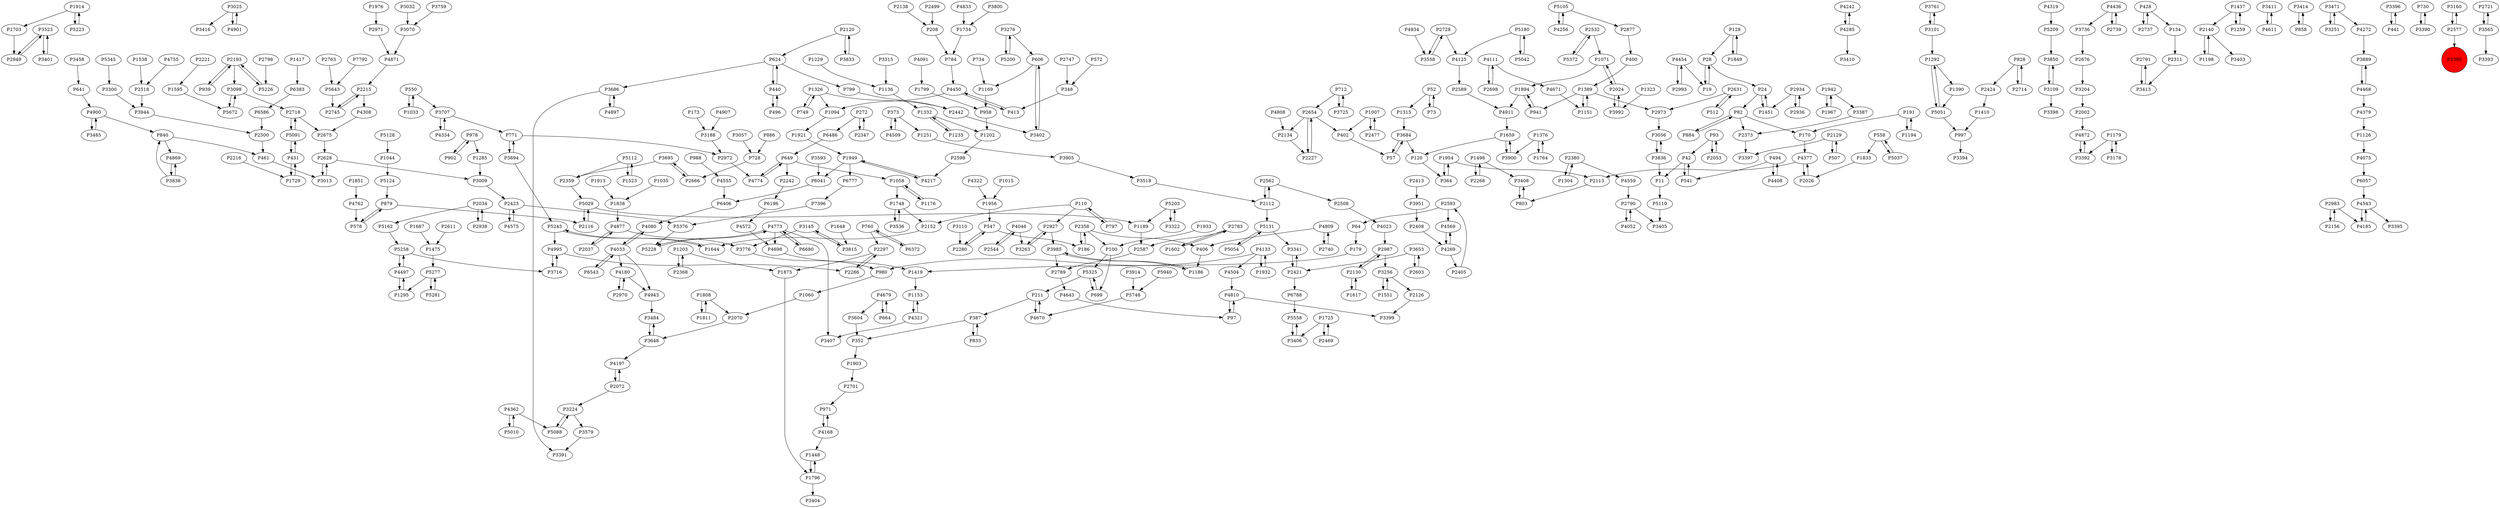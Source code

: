digraph {
	P3523 -> P2949
	P3025 -> P3416
	P6196 -> P4572
	P4133 -> P1932
	P1498 -> P3408
	P1921 -> P1949
	P4242 -> P4285
	P2971 -> P4871
	P4046 -> P2544
	P2728 -> P3558
	P3188 -> P2972
	P4877 -> P2037
	P3905 -> P3518
	P1315 -> P3684
	P5325 -> P699
	P2358 -> P100
	P1687 -> P1475
	P5558 -> P3406
	P3761 -> P3101
	P1007 -> P2477
	P6680 -> P4773
	P3850 -> P3109
	P1203 -> P2368
	P3992 -> P2024
	P1419 -> P1153
	P4436 -> P3736
	P3707 -> P771
	P4033 -> P6543
	P4575 -> P2423
	P939 -> P2193
	P387 -> P352
	P3341 -> P2421
	P4408 -> P494
	P82 -> P2373
	P1007 -> P402
	P3695 -> P2666
	P4111 -> P2698
	P5042 -> P5180
	P4168 -> P971
	P3224 -> P3579
	P3838 -> P840
	P4033 -> P4180
	P828 -> P2424
	P4197 -> P2072
	P2002 -> P4872
	P4133 -> P4504
	P2603 -> P3653
	P840 -> P461
	P2654 -> P2134
	P2587 -> P2789
	P6372 -> P760
	P2297 -> P1875
	P3648 -> P4197
	P4773 -> P4698
	P3579 -> P3391
	P3716 -> P4995
	P1954 -> P364
	P2130 -> P2987
	P2134 -> P2227
	P2072 -> P4197
	P52 -> P1315
	P4377 -> P2113
	P2130 -> P1617
	P364 -> P1954
	P5376 -> P5228
	P2676 -> P3204
	P2791 -> P3413
	P4046 -> P3263
	P5128 -> P1044
	P5010 -> P4362
	P4809 -> P2740
	P6777 -> P7396
	P799 -> P2442
	P1179 -> P3392
	P5643 -> P2745
	P558 -> P5037
	P3401 -> P3523
	P128 -> P28
	P134 -> P2311
	P2993 -> P4454
	P1389 -> P1151
	P2227 -> P2654
	P1475 -> P5277
	P550 -> P1033
	P1410 -> P997
	P2934 -> P2936
	P431 -> P1729
	P42 -> P541
	P4833 -> P1734
	P1251 -> P3905
	P1954 -> P2113
	P2221 -> P1595
	P2072 -> P3224
	P2358 -> P406
	P1235 -> P1332
	P1551 -> P3256
	P3776 -> P980
	P1914 -> P1703
	P712 -> P2654
	P2666 -> P3695
	P440 -> P496
	P2112 -> P5131
	P3276 -> P5200
	P4125 -> P2589
	P1437 -> P2140
	P2423 -> P5376
	P971 -> P4168
	P2949 -> P3523
	P5748 -> P4670
	P2423 -> P4575
	P97 -> P4810
	P1153 -> P4321
	P1734 -> P784
	P4217 -> P1949
	P728 -> P2666
	P4995 -> P3716
	P3951 -> P2408
	P3032 -> P3070
	P3411 -> P4611
	P1044 -> P5124
	P2532 -> P5372
	P128 -> P1849
	P5029 -> P2116
	P5112 -> P2359
	P5203 -> P3322
	P4256 -> P5105
	P5243 -> P1644
	P1295 -> P4497
	P547 -> P2280
	P5131 -> P5054
	P179 -> P1419
	P3414 -> P858
	P4773 -> P6680
	P2631 -> P2973
	P1198 -> P2140
	P4033 -> P4943
	P4052 -> P2790
	P5162 -> P5258
	P3458 -> P641
	P5258 -> P4497
	P1202 -> P2598
	P2373 -> P3397
	P5037 -> P558
	P461 -> P3013
	P1071 -> P1894
	P11 -> P5110
	P5180 -> P5042
	P2927 -> P3263
	P4269 -> P4569
	P2026 -> P4377
	P208 -> P784
	P2934 -> P1451
	P1729 -> P431
	P1956 -> P547
	P3056 -> P3836
	P4509 -> P373
	P1644 -> P5243
	P1058 -> P1748
	P784 -> P4450
	P5226 -> P2193
	P496 -> P440
	P2268 -> P1498
	P352 -> P1903
	P2280 -> P547
	P4698 -> P1419
	P649 -> P2242
	P1259 -> P1437
	P4943 -> P3484
	P3013 -> P2628
	P272 -> P6486
	P1332 -> P1235
	P191 -> P1194
	P6586 -> P2500
	P2129 -> P3397
	P5051 -> P997
	P3836 -> P11
	P4321 -> P3407
	P3593 -> P6041
	P2631 -> P512
	P4285 -> P4242
	P606 -> P1169
	P3110 -> P2280
	P3684 -> P120
	P858 -> P3414
	P3889 -> P4468
	P4995 -> P2286
	P1949 -> P4217
	P4773 -> P3407
	P413 -> P4450
	P3251 -> P3471
	P5203 -> P1189
	P3101 -> P3761
	P884 -> P82
	P1659 -> P3900
	P1748 -> P2152
	P4497 -> P1295
	P82 -> P884
	P3396 -> P441
	P1808 -> P1811
	P186 -> P2358
	P541 -> P42
	P387 -> P833
	P1875 -> P1796
	P1933 -> P100
	P5372 -> P2532
	P3800 -> P1734
	P1849 -> P128
	P980 -> P1060
	P4871 -> P2215
	P4454 -> P2993
	P1932 -> P4133
	P1659 -> P120
	P734 -> P1169
	P649 -> P1058
	P3686 -> P4897
	P1376 -> P1764
	P2737 -> P428
	P1498 -> P2268
	P2380 -> P1304
	P3838 -> P4869
	P4319 -> P5209
	P997 -> P3394
	P3836 -> P3056
	P2593 -> P64
	P4934 -> P3558
	P2739 -> P4436
	P4504 -> P4810
	P902 -> P978
	P4377 -> P2026
	P2156 -> P2983
	P2408 -> P4269
	P760 -> P2297
	P649 -> P4774
	P3256 -> P2126
	P4080 -> P4033
	P1332 -> P1202
	P1903 -> P2701
	P1326 -> P2442
	P771 -> P2972
	P1292 -> P1390
	P4810 -> P97
	P2424 -> P1410
	P4362 -> P5010
	P1914 -> P5223
	P5228 -> P4773
	P2120 -> P3833
	P406 -> P1186
	P4362 -> P5088
	P5243 -> P4995
	P2140 -> P1198
	P2116 -> P5029
	P1796 -> P3404
	P3224 -> P5088
	P5281 -> P5277
	P840 -> P4869
	P4185 -> P4543
	P1617 -> P2130
	P6788 -> P5558
	P2469 -> P1725
	P4033 -> P4080
	P2413 -> P3951
	P3536 -> P1748
	P4755 -> P2518
	P2297 -> P2286
	P2783 -> P2587
	P1094 -> P1921
	P2193 -> P3098
	P2113 -> P803
	P1390 -> P5051
	P2936 -> P2934
	P5054 -> P5131
	P5105 -> P2877
	P730 -> P3390
	P2701 -> P971
	P1136 -> P1332
	P4810 -> P3399
	P5105 -> P4256
	P1304 -> P2380
	P797 -> P110
	P4285 -> P3410
	P57 -> P3684
	P2593 -> P4569
	P2611 -> P1475
	P5091 -> P2718
	P1448 -> P1796
	P5277 -> P5281
	P771 -> P3694
	P4679 -> P664
	P4133 -> P980
	P624 -> P440
	P1796 -> P1448
	P2747 -> P348
	P1725 -> P3406
	P958 -> P1202
	P4572 -> P4698
	P5325 -> P211
	P712 -> P3725
	P4809 -> P406
	P6486 -> P649
	P3109 -> P3850
	P4872 -> P3392
	P1523 -> P5112
	P2589 -> P4911
	P2562 -> P2508
	P4869 -> P3838
	P2215 -> P2745
	P4436 -> P2739
	P4643 -> P97
	P100 -> P699
	P2532 -> P1071
	P879 -> P578
	P512 -> P2631
	P2654 -> P2227
	P2359 -> P5029
	P578 -> P879
	P3604 -> P352
	P572 -> P348
	P3815 -> P3145
	P3098 -> P2718
	P3944 -> P2500
	P3387 -> P2373
	P5277 -> P1295
	P3833 -> P2120
	P5223 -> P1914
	P4543 -> P4185
	P4543 -> P3395
	P3736 -> P2676
	P1060 -> P2070
	P3408 -> P803
	P3471 -> P4272
	P3390 -> P730
	P1058 -> P1176
	P4559 -> P2790
	P2714 -> P828
	P2215 -> P4308
	P3145 -> P3776
	P3523 -> P3401
	P2654 -> P402
	P2790 -> P3405
	P3759 -> P3070
	P348 -> P413
	P1851 -> P4762
	P4180 -> P4943
	P4774 -> P649
	P3694 -> P5243
	P2421 -> P3341
	P93 -> P42
	P2034 -> P2938
	P4454 -> P19
	P5029 -> P1189
	P1799 -> P958
	P2718 -> P2675
	P5110 -> P3405
	P1437 -> P1259
	P3392 -> P4872
	P2216 -> P1729
	P2598 -> P4217
	P4334 -> P3707
	P1838 -> P4877
	P3256 -> P1551
	P2140 -> P3403
	P2987 -> P2130
	P3914 -> P5748
	P5112 -> P1523
	P400 -> P1389
	P5131 -> P3341
	P2983 -> P4185
	P3160 -> P2577
	P1015 -> P1956
	P1748 -> P3536
	P1949 -> P6041
	P6543 -> P4033
	P2500 -> P461
	P2421 -> P6788
	P3145 -> P3815
	P3204 -> P2002
	P3653 -> P2603
	P110 -> P2152
	P6383 -> P6586
	P100 -> P5325
	P4911 -> P1659
	P3101 -> P1292
	P1949 -> P6777
	P2973 -> P3056
	P191 -> P170
	P547 -> P186
	P3406 -> P5558
	P2927 -> P3985
	P1538 -> P2518
	P2628 -> P3013
	P3648 -> P3484
	P440 -> P624
	P2368 -> P1203
	P4762 -> P578
	P2938 -> P2034
	P2053 -> P93
	P1292 -> P5051
	P606 -> P3402
	P1326 -> P1094
	P2193 -> P939
	P4877 -> P3776
	P3725 -> P712
	P2120 -> P624
	P1595 -> P5672
	P1451 -> P24
	P373 -> P1251
	P5124 -> P879
	P2763 -> P5643
	P879 -> P2116
	P1126 -> P4075
	P1176 -> P1058
	P6406 -> P4080
	P402 -> P57
	P4468 -> P4379
	P2477 -> P1007
	P2380 -> P4559
	P1942 -> P1967
	P5209 -> P3850
	P4091 -> P1799
	P2544 -> P4046
	P3263 -> P2927
	P3485 -> P4900
	P1703 -> P2949
	P2034 -> P5162
	P2698 -> P4111
	P494 -> P4408
	P7396 -> P5376
	P1764 -> P1376
	P2798 -> P5226
	P978 -> P902
	P3070 -> P4871
	P1942 -> P3387
	P978 -> P1285
	P4773 -> P5228
	P441 -> P3396
	P4450 -> P413
	P2405 -> P2593
	P3985 -> P2789
	P3558 -> P2728
	P2024 -> P1071
	P1033 -> P550
	P2358 -> P186
	P5200 -> P3276
	P3707 -> P4334
	P3471 -> P3251
	P3025 -> P4901
	P624 -> P3686
	P211 -> P387
	P2970 -> P4180
	P1186 -> P3985
	P5051 -> P1292
	P5258 -> P3716
	P2286 -> P2297
	P2877 -> P400
	P28 -> P24
	P1602 -> P2783
	P4272 -> P3889
	P760 -> P6372
	P1194 -> P191
	P494 -> P541
	P1229 -> P1136
	P4897 -> P3686
	P3686 -> P3391
	P3322 -> P5203
	P3694 -> P771
	P4379 -> P1126
	P1169 -> P958
	P4322 -> P1956
	P2138 -> P208
	P2983 -> P2156
	P19 -> P28
	P428 -> P2737
	P4900 -> P3485
	P2972 -> P4774
	P2499 -> P208
	P3098 -> P5672
	P1285 -> P3009
	P4468 -> P3889
	P3518 -> P2112
	P1326 -> P749
	P2126 -> P3399
	P170 -> P4377
	P4679 -> P3604
	P4808 -> P2134
	P1811 -> P1808
	P110 -> P797
	P1808 -> P2070
	P1976 -> P2971
	P3276 -> P606
	P2577 -> P3389
	P2242 -> P6196
	P3402 -> P606
	P4269 -> P2405
	P833 -> P387
	P28 -> P19
	P1323 -> P3992
	P4023 -> P2987
	P5180 -> P4125
	P4671 -> P1151
	P373 -> P4509
	P749 -> P1326
	P110 -> P2927
	P2721 -> P3565
	P1648 -> P3815
	P3057 -> P728
	P2112 -> P2562
	P4907 -> P3188
	P699 -> P5325
	P1833 -> P2026
	P42 -> P11
	P52 -> P73
	P3900 -> P1659
	P2728 -> P4125
	P3695 -> P2359
	P4555 -> P6406
	P988 -> P4555
	P1376 -> P3900
	P3565 -> P2721
	P1151 -> P1389
	P173 -> P3188
	P73 -> P52
	P1071 -> P2024
	P5091 -> P431
	P2193 -> P5226
	P4111 -> P4671
	P2718 -> P5091
	P803 -> P3408
	P24 -> P1451
	P4569 -> P4269
	P4180 -> P2970
	P1725 -> P2469
	P4900 -> P840
	P7792 -> P5643
	P2562 -> P2112
	P120 -> P364
	P272 -> P2347
	P64 -> P179
	P1179 -> P3178
	P3484 -> P3648
	P4075 -> P6057
	P3009 -> P2423
	P3109 -> P3398
	P2347 -> P272
	P2037 -> P4877
	P2129 -> P507
	P886 -> P728
	P2518 -> P3944
	P4450 -> P1094
	P3684 -> P57
	P4321 -> P1153
	P6041 -> P6406
	P1417 -> P6383
	P1035 -> P1838
	P558 -> P1833
	P4901 -> P3025
	P2790 -> P4052
	P24 -> P82
	P1203 -> P1875
	P4611 -> P3411
	P1894 -> P941
	P3413 -> P2791
	P2987 -> P3256
	P428 -> P134
	P828 -> P2714
	P3315 -> P1136
	P2152 -> P1644
	P3653 -> P2421
	P2745 -> P2215
	P431 -> P5091
	P5088 -> P3224
	P507 -> P2129
	P4497 -> P5258
	P3565 -> P3393
	P3178 -> P1179
	P1389 -> P941
	P624 -> P799
	P2311 -> P3413
	P5940 -> P5748
	P3985 -> P1186
	P1894 -> P4911
	P1389 -> P2973
	P550 -> P3707
	P4670 -> P211
	P5345 -> P3300
	P2675 -> P2628
	P664 -> P4679
	P2740 -> P4809
	P641 -> P4900
	P2577 -> P3160
	P82 -> P170
	P2783 -> P1602
	P2070 -> P3648
	P93 -> P2053
	P1967 -> P1942
	P941 -> P1894
	P2508 -> P4023
	P2024 -> P3992
	P6057 -> P4543
	P2442 -> P3402
	P211 -> P4670
	P1189 -> P2587
	P4168 -> P1448
	P5672 -> P3098
	P2628 -> P3009
	P4308 -> P2675
	P3300 -> P3944
	P1913 -> P1838
	P2789 -> P4643
	P3389 [shape=circle]
	P3389 [style=filled]
	P3389 [fillcolor=red]
}